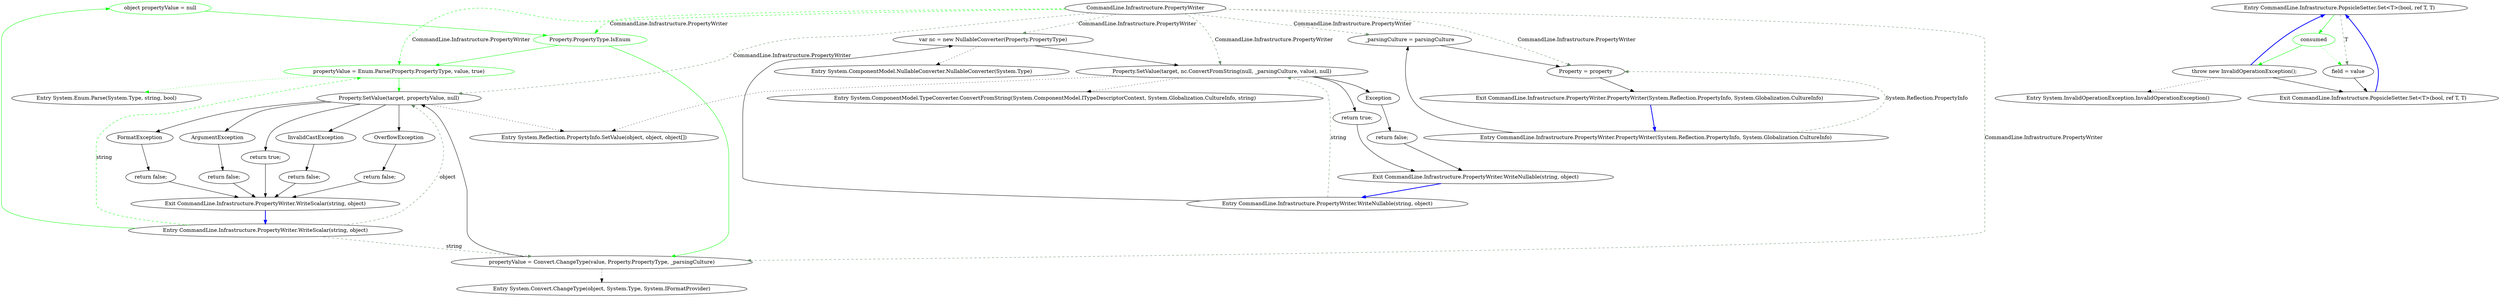 digraph  {
d5 [label="object propertyValue = null", span="52-52", cluster="CommandLine.Infrastructure.PropertyWriter.WriteScalar(string, object)", color=green, community=0];
d4 [label="Entry CommandLine.Infrastructure.PropertyWriter.WriteScalar(string, object)", span="48-48", cluster="CommandLine.Infrastructure.PropertyWriter.WriteScalar(string, object)"];
d6 [label="Property.PropertyType.IsEnum", span="53-53", cluster="CommandLine.Infrastructure.PropertyWriter.WriteScalar(string, object)", color=green, community=0];
d7 [label="propertyValue = Enum.Parse(Property.PropertyType, value, true)", span="55-55", cluster="CommandLine.Infrastructure.PropertyWriter.WriteScalar(string, object)", color=green, community=0];
d32 [label="CommandLine.Infrastructure.PropertyWriter", span=""];
d9 [label="Property.SetValue(target, propertyValue, null)", span="62-62", cluster="CommandLine.Infrastructure.PropertyWriter.WriteScalar(string, object)"];
d20 [label="Entry System.Enum.Parse(System.Type, string, bool)", span="0-0", cluster="System.Enum.Parse(System.Type, string, bool)"];
d8 [label="propertyValue = Convert.ChangeType(value, Property.PropertyType, _parsingCulture)", span="59-59", cluster="CommandLine.Infrastructure.PropertyWriter.WriteScalar(string, object)"];
d19 [label="Exit CommandLine.Infrastructure.PropertyWriter.WriteScalar(string, object)", span="48-48", cluster="CommandLine.Infrastructure.PropertyWriter.WriteScalar(string, object)"];
d1 [label="_parsingCulture = parsingCulture", span="42-42", cluster="CommandLine.Infrastructure.PropertyWriter.PropertyWriter(System.Reflection.PropertyInfo, System.Globalization.CultureInfo)"];
d2 [label="Property = property", span="43-43", cluster="CommandLine.Infrastructure.PropertyWriter.PropertyWriter(System.Reflection.PropertyInfo, System.Globalization.CultureInfo)"];
d24 [label="var nc = new NullableConverter(Property.PropertyType)", span="87-87", cluster="CommandLine.Infrastructure.PropertyWriter.WriteNullable(string, object)"];
d25 [label="Property.SetValue(target, nc.ConvertFromString(null, _parsingCulture, value), null)", span="92-92", cluster="CommandLine.Infrastructure.PropertyWriter.WriteNullable(string, object)"];
d10 [label=InvalidCastException, span="64-64", cluster="CommandLine.Infrastructure.PropertyWriter.WriteScalar(string, object)"];
d12 [label=FormatException, span="68-68", cluster="CommandLine.Infrastructure.PropertyWriter.WriteScalar(string, object)"];
d14 [label=ArgumentException, span="72-72", cluster="CommandLine.Infrastructure.PropertyWriter.WriteScalar(string, object)"];
d16 [label=OverflowException, span="76-76", cluster="CommandLine.Infrastructure.PropertyWriter.WriteScalar(string, object)"];
d18 [label="return true;", span="81-81", cluster="CommandLine.Infrastructure.PropertyWriter.WriteScalar(string, object)"];
d22 [label="Entry System.Reflection.PropertyInfo.SetValue(object, object, object[])", span="0-0", cluster="System.Reflection.PropertyInfo.SetValue(object, object, object[])"];
d21 [label="Entry System.Convert.ChangeType(object, System.Type, System.IFormatProvider)", span="0-0", cluster="System.Convert.ChangeType(object, System.Type, System.IFormatProvider)"];
d11 [label="return false;", span="66-66", cluster="CommandLine.Infrastructure.PropertyWriter.WriteScalar(string, object)"];
d13 [label="return false;", span="70-70", cluster="CommandLine.Infrastructure.PropertyWriter.WriteScalar(string, object)"];
d15 [label="return false;", span="74-74", cluster="CommandLine.Infrastructure.PropertyWriter.WriteScalar(string, object)"];
d17 [label="return false;", span="78-78", cluster="CommandLine.Infrastructure.PropertyWriter.WriteScalar(string, object)"];
d0 [label="Entry CommandLine.Infrastructure.PropertyWriter.PropertyWriter(System.Reflection.PropertyInfo, System.Globalization.CultureInfo)", span="40-40", cluster="CommandLine.Infrastructure.PropertyWriter.PropertyWriter(System.Reflection.PropertyInfo, System.Globalization.CultureInfo)"];
d3 [label="Exit CommandLine.Infrastructure.PropertyWriter.PropertyWriter(System.Reflection.PropertyInfo, System.Globalization.CultureInfo)", span="40-40", cluster="CommandLine.Infrastructure.PropertyWriter.PropertyWriter(System.Reflection.PropertyInfo, System.Globalization.CultureInfo)"];
d23 [label="Entry CommandLine.Infrastructure.PropertyWriter.WriteNullable(string, object)", span="85-85", cluster="CommandLine.Infrastructure.PropertyWriter.WriteNullable(string, object)"];
d30 [label="Entry System.ComponentModel.NullableConverter.NullableConverter(System.Type)", span="0-0", cluster="System.ComponentModel.NullableConverter.NullableConverter(System.Type)"];
d26 [label=Exception, span="94-94", cluster="CommandLine.Infrastructure.PropertyWriter.WriteNullable(string, object)"];
d28 [label="return true;", span="99-99", cluster="CommandLine.Infrastructure.PropertyWriter.WriteNullable(string, object)"];
d31 [label="Entry System.ComponentModel.TypeConverter.ConvertFromString(System.ComponentModel.ITypeDescriptorContext, System.Globalization.CultureInfo, string)", span="0-0", cluster="System.ComponentModel.TypeConverter.ConvertFromString(System.ComponentModel.ITypeDescriptorContext, System.Globalization.CultureInfo, string)"];
d29 [label="Exit CommandLine.Infrastructure.PropertyWriter.WriteNullable(string, object)", span="85-85", cluster="CommandLine.Infrastructure.PropertyWriter.WriteNullable(string, object)"];
d27 [label="return false;", span="96-96", cluster="CommandLine.Infrastructure.PropertyWriter.WriteNullable(string, object)"];
m0_0 [label="Entry CommandLine.Infrastructure.PopsicleSetter.Set<T>(bool, ref T, T)", span="31-31", cluster="CommandLine.Infrastructure.PopsicleSetter.Set<T>(bool, ref T, T)", file="ParserResultExtensionsTests.cs"];
m0_1 [label=consumed, span="33-33", cluster="CommandLine.Infrastructure.PopsicleSetter.Set<T>(bool, ref T, T)", color=green, community=0, file="ParserResultExtensionsTests.cs"];
m0_2 [label="throw new InvalidOperationException();", span="35-35", cluster="CommandLine.Infrastructure.PopsicleSetter.Set<T>(bool, ref T, T)", file="ParserResultExtensionsTests.cs"];
m0_3 [label="field = value", span="38-38", cluster="CommandLine.Infrastructure.PopsicleSetter.Set<T>(bool, ref T, T)", file="ParserResultExtensionsTests.cs"];
m0_4 [label="Exit CommandLine.Infrastructure.PopsicleSetter.Set<T>(bool, ref T, T)", span="31-31", cluster="CommandLine.Infrastructure.PopsicleSetter.Set<T>(bool, ref T, T)", file="ParserResultExtensionsTests.cs"];
m0_5 [label="Entry System.InvalidOperationException.InvalidOperationException()", span="0-0", cluster="System.InvalidOperationException.InvalidOperationException()", file="ParserResultExtensionsTests.cs"];
d5 -> d6  [key=0, style=solid, color=green];
d4 -> d5  [key=0, style=solid, color=green];
d4 -> d7  [key=1, style=dashed, color=green, label=string];
d4 -> d8  [key=1, style=dashed, color=darkseagreen4, label=string];
d4 -> d9  [key=1, style=dashed, color=darkseagreen4, label=object];
d6 -> d7  [key=0, style=solid, color=green];
d6 -> d8  [key=0, style=solid, color=green];
d7 -> d9  [key=0, style=solid, color=green];
d7 -> d20  [key=2, style=dotted, color=green];
d32 -> d7  [key=1, style=dashed, color=green, label="CommandLine.Infrastructure.PropertyWriter"];
d32 -> d6  [key=1, style=dashed, color=green, label="CommandLine.Infrastructure.PropertyWriter"];
d32 -> d1  [key=1, style=dashed, color=darkseagreen4, label="CommandLine.Infrastructure.PropertyWriter"];
d32 -> d2  [key=1, style=dashed, color=darkseagreen4, label="CommandLine.Infrastructure.PropertyWriter"];
d32 -> d8  [key=1, style=dashed, color=darkseagreen4, label="CommandLine.Infrastructure.PropertyWriter"];
d32 -> d9  [key=1, style=dashed, color=darkseagreen4, label="CommandLine.Infrastructure.PropertyWriter"];
d32 -> d24  [key=1, style=dashed, color=darkseagreen4, label="CommandLine.Infrastructure.PropertyWriter"];
d32 -> d25  [key=1, style=dashed, color=darkseagreen4, label="CommandLine.Infrastructure.PropertyWriter"];
d9 -> d10  [key=0, style=solid];
d9 -> d12  [key=0, style=solid];
d9 -> d14  [key=0, style=solid];
d9 -> d16  [key=0, style=solid];
d9 -> d18  [key=0, style=solid];
d9 -> d22  [key=2, style=dotted];
d8 -> d9  [key=0, style=solid];
d8 -> d21  [key=2, style=dotted];
d19 -> d4  [key=0, style=bold, color=blue];
d1 -> d2  [key=0, style=solid];
d2 -> d3  [key=0, style=solid];
d24 -> d25  [key=0, style=solid];
d24 -> d30  [key=2, style=dotted];
d25 -> d26  [key=0, style=solid];
d25 -> d28  [key=0, style=solid];
d25 -> d31  [key=2, style=dotted];
d25 -> d22  [key=2, style=dotted];
d10 -> d11  [key=0, style=solid];
d12 -> d13  [key=0, style=solid];
d14 -> d15  [key=0, style=solid];
d16 -> d17  [key=0, style=solid];
d18 -> d19  [key=0, style=solid];
d11 -> d19  [key=0, style=solid];
d13 -> d19  [key=0, style=solid];
d15 -> d19  [key=0, style=solid];
d17 -> d19  [key=0, style=solid];
d0 -> d1  [key=0, style=solid];
d0 -> d2  [key=1, style=dashed, color=darkseagreen4, label="System.Reflection.PropertyInfo"];
d3 -> d0  [key=0, style=bold, color=blue];
d23 -> d24  [key=0, style=solid];
d23 -> d25  [key=1, style=dashed, color=darkseagreen4, label=string];
d26 -> d27  [key=0, style=solid];
d28 -> d29  [key=0, style=solid];
d29 -> d23  [key=0, style=bold, color=blue];
d27 -> d29  [key=0, style=solid];
m0_0 -> m0_1  [key=0, style=solid, color=green];
m0_0 -> m0_3  [key=1, style=dashed, color=darkseagreen4, label=T];
m0_1 -> m0_2  [key=0, style=solid, color=green];
m0_1 -> m0_3  [key=2, style=dotted, color=green];
m0_2 -> m0_0  [key=0, style=bold, color=blue];
m0_2 -> m0_4  [key=0, style=solid];
m0_2 -> m0_5  [key=2, style=dotted];
m0_3 -> m0_4  [key=0, style=solid];
m0_4 -> m0_0  [key=0, style=bold, color=blue];
}
